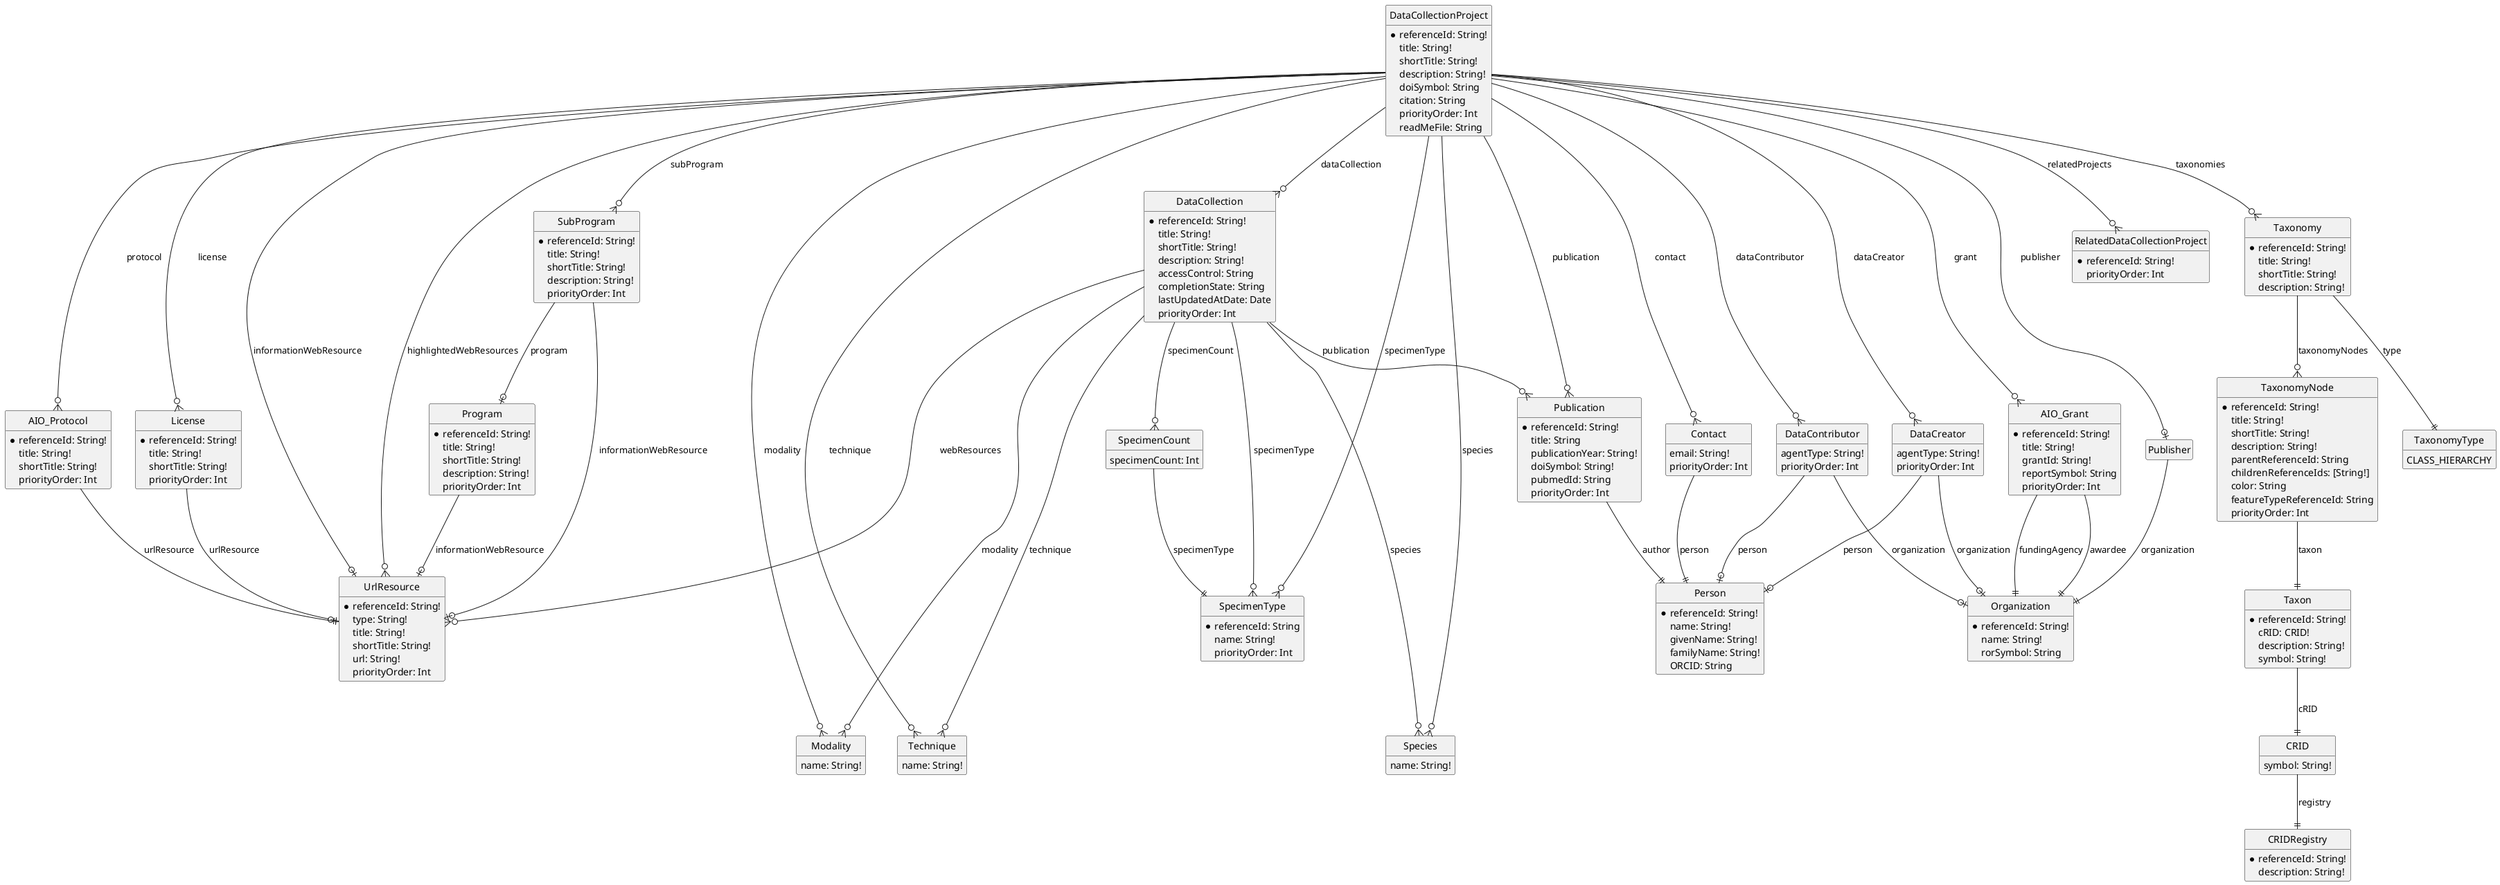 @startuml

hide empty members
hide circle

class AIO_Grant {
  * referenceId: String!
  title: String!
  grantId: String!
  reportSymbol: String
  priorityOrder: Int
}

class AIO_Protocol {
  * referenceId: String!
  title: String!
  shortTitle: String!
  priorityOrder: Int
}

class Contact {
  email: String!
  priorityOrder: Int
}

class CRID {
  symbol: String!
}

class CRIDRegistry {
  * referenceId: String!
  description: String!
}

class DataCollection {
  * referenceId: String!
  title: String!
  shortTitle: String!
  description: String!
  accessControl: String
  completionState: String
  lastUpdatedAtDate: Date
  priorityOrder: Int
}

class DataCollectionProject {
  * referenceId: String!
  title: String!
  shortTitle: String!
  description: String!
  doiSymbol: String
  citation: String
  priorityOrder: Int
  readMeFile: String
}

class DataContributor {
  agentType: String!
  priorityOrder: Int
}

class DataCreator {
  agentType: String!
  priorityOrder: Int
}

class License {
  * referenceId: String!
  title: String!
  shortTitle: String!
  priorityOrder: Int
}

class Modality {
  name: String!
}

class Organization {
  * referenceId: String!
  name: String!
  rorSymbol: String
}

class Person {
  * referenceId: String!
  name: String!
  givenName: String!
  familyName: String!
  ORCID: String
}

class Program {
  * referenceId: String!
  title: String!
  shortTitle: String!
  description: String!
  priorityOrder: Int
}

class Publication {
  * referenceId: String!
  title: String
  publicationYear: String!
  doiSymbol: String!
  pubmedId: String
  priorityOrder: Int
}

class Publisher {
}

class RelatedDataCollectionProject {
  * referenceId: String!
  priorityOrder: Int
}

class Species {
  name: String!
}

class SpecimenCount {
  specimenCount: Int
}

class SpecimenType {
  * referenceId: String
  name: String!
  priorityOrder: Int
}

class SubProgram {
  * referenceId: String!
  title: String!
  shortTitle: String!
  description: String!
  priorityOrder: Int
}

class Taxon {
  * referenceId: String!
  cRID: CRID!
  description: String!
  symbol: String!
}

class Taxonomy {
  * referenceId: String!
  title: String!
  shortTitle: String!
  description: String!
}

class TaxonomyNode {
  * referenceId: String!
  title: String!
  shortTitle: String!
  description: String!
  parentReferenceId: String
  childrenReferenceIds: [String!]
  color: String
  featureTypeReferenceId: String
  priorityOrder: Int
}

enum TaxonomyType {
  CLASS_HIERARCHY
}

class Technique {
  name: String!
}

class UrlResource {
  * referenceId: String!
  type: String!
  title: String!
  shortTitle: String!
  url: String!
  priorityOrder: Int
}

AIO_Grant --|| Organization : fundingAgency
AIO_Grant --|| Organization : awardee

AIO_Protocol --|| UrlResource : urlResource

Contact --|| Person : person

CRID --|| CRIDRegistry : registry

DataCollection --o{ Publication : publication
DataCollection --o{ UrlResource : webResources
DataCollection ----o{ Modality : modality
DataCollection ----o{ Technique : technique
DataCollection --o{ SpecimenType : specimenType
DataCollection --o{ SpecimenCount : specimenCount
DataCollection ----o{ Species : species

DataCollectionProject --o| UrlResource : informationWebResource
DataCollectionProject ---o| Publisher : publisher
DataCollectionProject -----o{ Modality : modality
DataCollectionProject -----o{ Technique : technique
DataCollectionProject ---o{ SpecimenType : specimenType
DataCollectionProject -----o{ Species : species
DataCollectionProject --o{ UrlResource : highlightedWebResources
DataCollectionProject --o{ AIO_Grant : grant
DataCollectionProject ---o{ License : license
DataCollectionProject --o{ Publication : publication
DataCollectionProject ---o{ AIO_Protocol : protocol
DataCollectionProject --o{ RelatedDataCollectionProject : relatedProjects
DataCollectionProject -o{ SubProgram : subProgram
DataCollectionProject --o{ DataCollection : dataCollection
DataCollectionProject ---o{ DataCreator : dataCreator
DataCollectionProject ---o{ DataContributor : dataContributor
DataCollectionProject ---o{ Contact : contact
DataCollectionProject --o{ Taxonomy : taxonomies

DataContributor --o| Person : person
DataContributor --o| Organization : organization

DataCreator --o| Person : person
DataCreator --o| Organization : organization

License --o| UrlResource : urlResource

Program --o| UrlResource : informationWebResource

Publication --|| Person : author

Publisher --|| Organization : organization

SpecimenCount --|| SpecimenType : specimenType

SubProgram --o| UrlResource : informationWebResource
SubProgram --o| Program : program

Taxon --|| CRID : cRID

Taxonomy --|| TaxonomyType : type
Taxonomy --o{ TaxonomyNode : taxonomyNodes

TaxonomyNode --|| Taxon : taxon


@enduml